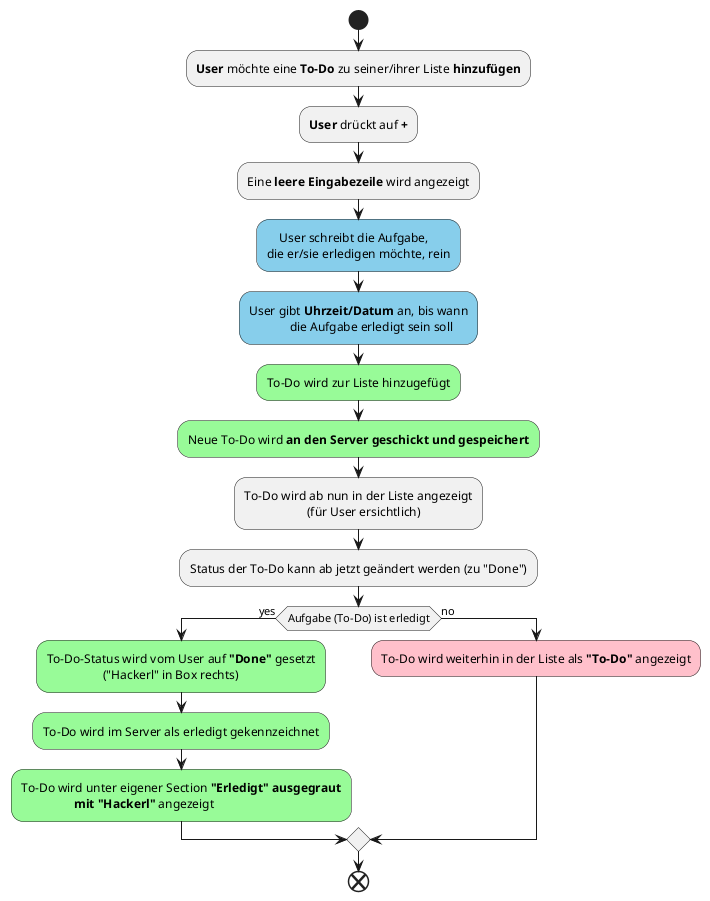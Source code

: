 @startuml to-do-list
'https://plantuml.com/activity-diagram-beta'

start
    :**User** möchte eine **To-Do** zu seiner/ihrer Liste **hinzufügen**;
    :**User** drückt auf **+**;
    :Eine **leere Eingabezeile** wird angezeigt;
    #SkyBlue:    User schreibt die Aufgabe, 
    die er/sie erledigen möchte, rein;
    #SkyBlue:User gibt **Uhrzeit/Datum** an, bis wann 
                 die Aufgabe erledigt sein soll;

    #PaleGreen:To-Do wird zur Liste hinzugefügt;
    #PaleGreen:Neue To-Do wird **an den Server geschickt und gespeichert**;
    :To-Do wird ab nun in der Liste angezeigt 
                        (für User ersichtlich);
    :Status der To-Do kann ab jetzt geändert werden (zu "Done");

    if (Aufgabe (To-Do) ist erledigt) then (yes)
        #PaleGreen:To-Do-Status wird vom User auf **"Done"** gesetzt 
                          ("Hackerl" in Box rechts);
        #PaleGreen:To-Do wird im Server als erledigt gekennzeichnet;
        #PaleGreen:To-Do wird unter eigener Section **"Erledigt"** **ausgegraut** 
                         **mit** **"Hackerl"** angezeigt;
    else (no)
        #Pink:To-Do wird weiterhin in der Liste als **"To-Do"** angezeigt;
    endif
end

@enduml